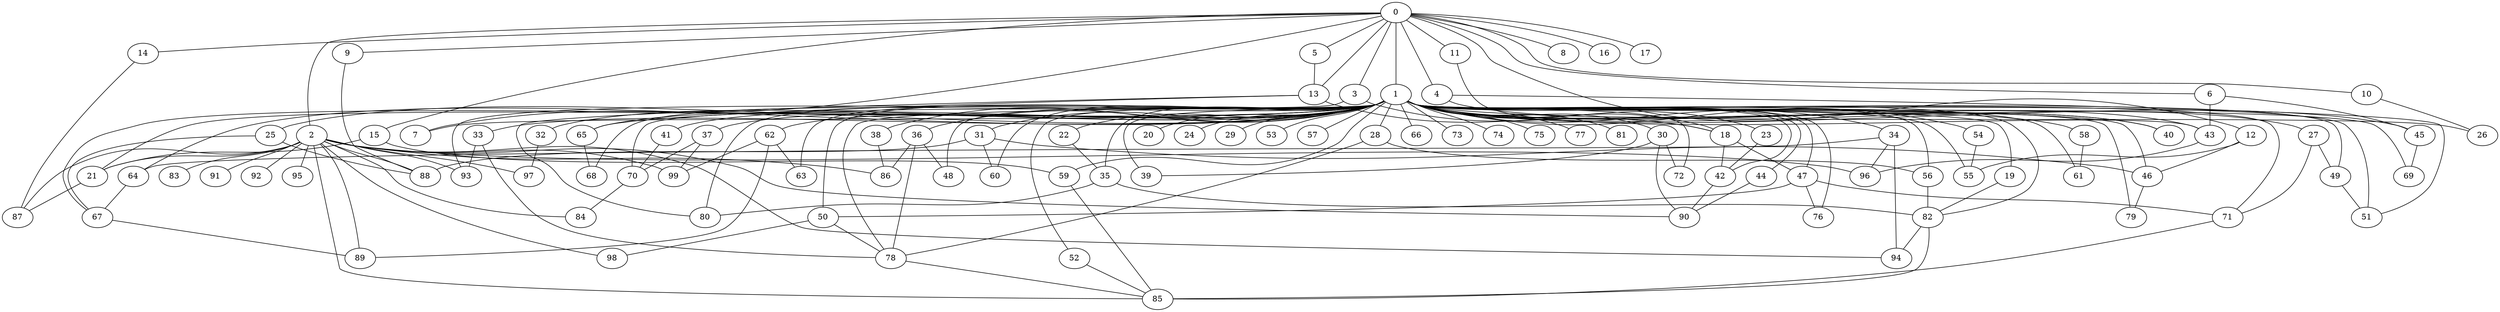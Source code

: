 
graph graphname {
    0 -- 1
0 -- 2
0 -- 3
0 -- 4
0 -- 5
0 -- 6
0 -- 7
0 -- 8
0 -- 9
0 -- 10
0 -- 11
0 -- 12
0 -- 13
0 -- 14
0 -- 15
0 -- 16
0 -- 17
1 -- 18
1 -- 19
1 -- 20
1 -- 21
1 -- 22
1 -- 23
1 -- 24
1 -- 25
1 -- 26
1 -- 27
1 -- 28
1 -- 29
1 -- 30
1 -- 31
1 -- 32
1 -- 33
1 -- 34
1 -- 35
1 -- 36
1 -- 37
1 -- 38
1 -- 39
1 -- 40
1 -- 41
1 -- 42
1 -- 43
1 -- 44
1 -- 45
1 -- 46
1 -- 47
1 -- 48
1 -- 49
1 -- 50
1 -- 51
1 -- 52
1 -- 53
1 -- 54
1 -- 55
1 -- 56
1 -- 57
1 -- 58
1 -- 59
1 -- 60
1 -- 61
1 -- 62
1 -- 63
1 -- 64
1 -- 65
1 -- 66
1 -- 67
1 -- 68
1 -- 69
1 -- 70
1 -- 71
1 -- 72
1 -- 73
1 -- 74
1 -- 75
1 -- 76
1 -- 77
1 -- 78
1 -- 79
1 -- 80
1 -- 81
1 -- 82
1 -- 7
2 -- 96
2 -- 98
2 -- 99
2 -- 97
2 -- 83
2 -- 84
2 -- 85
2 -- 86
2 -- 87
2 -- 88
2 -- 89
2 -- 90
2 -- 91
2 -- 92
2 -- 93
2 -- 94
2 -- 95
2 -- 21
3 -- 93
3 -- 18
4 -- 51
4 -- 40
5 -- 13
6 -- 43
6 -- 45
9 -- 88
10 -- 26
11 -- 43
12 -- 55
12 -- 46
13 -- 65
13 -- 80
13 -- 18
14 -- 87
15 -- 59
15 -- 21
18 -- 42
18 -- 47
19 -- 82
21 -- 87
22 -- 35
23 -- 42
25 -- 67
25 -- 88
27 -- 71
27 -- 49
28 -- 78
28 -- 56
30 -- 90
30 -- 72
30 -- 39
31 -- 60
31 -- 88
31 -- 46
32 -- 97
33 -- 78
33 -- 93
34 -- 94
34 -- 96
34 -- 64
35 -- 80
35 -- 82
36 -- 48
36 -- 78
36 -- 86
37 -- 70
37 -- 99
38 -- 86
41 -- 70
42 -- 90
43 -- 96
44 -- 90
45 -- 69
46 -- 79
47 -- 76
47 -- 71
47 -- 50
49 -- 51
50 -- 78
50 -- 98
52 -- 85
54 -- 55
56 -- 82
58 -- 61
59 -- 85
62 -- 99
62 -- 89
62 -- 63
64 -- 67
65 -- 68
67 -- 89
70 -- 84
71 -- 85
78 -- 85
82 -- 94
82 -- 85

}
